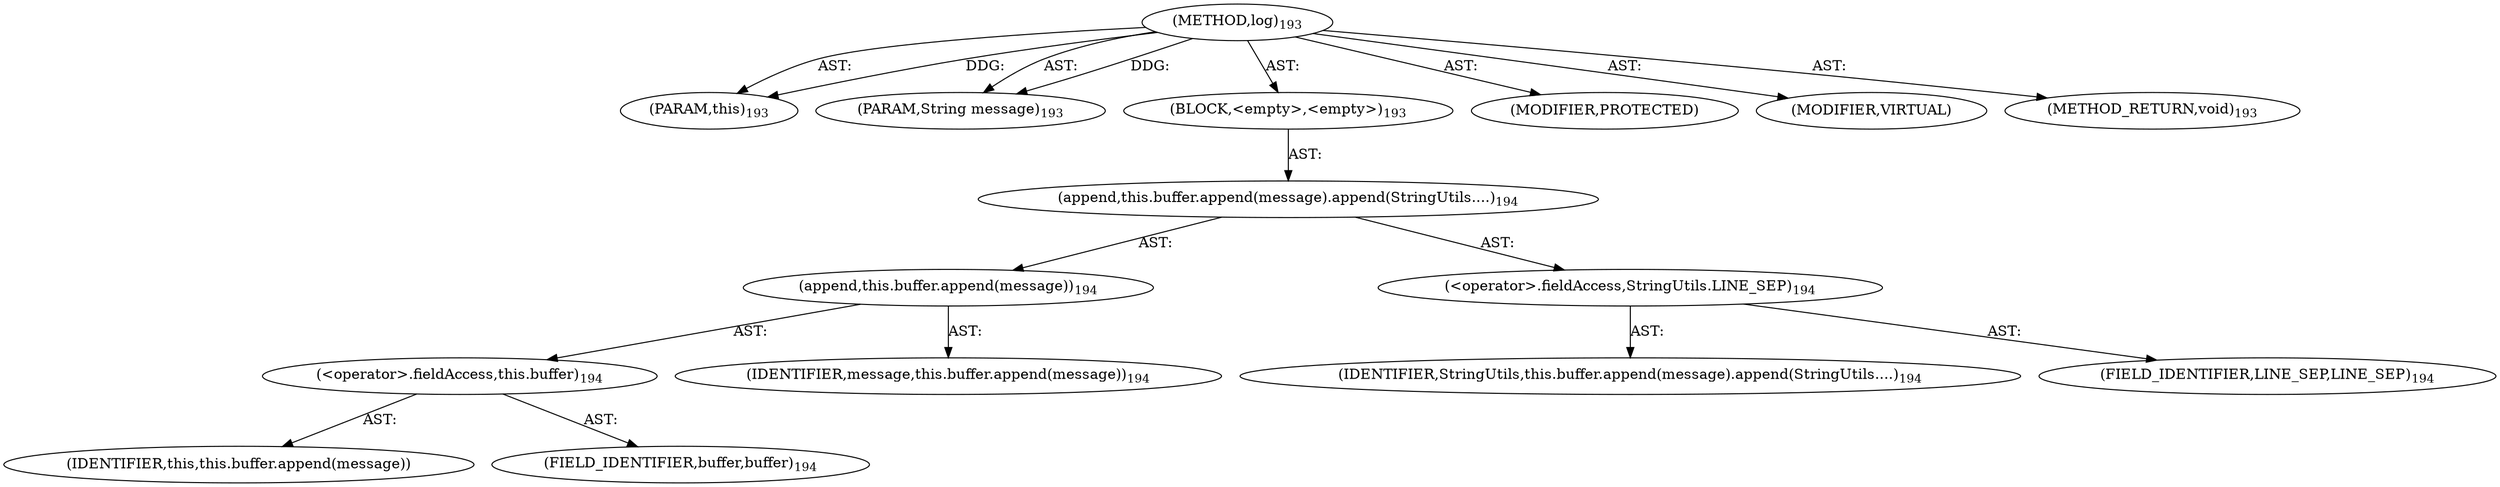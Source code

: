digraph "log" {  
"111669149697" [label = <(METHOD,log)<SUB>193</SUB>> ]
"115964116995" [label = <(PARAM,this)<SUB>193</SUB>> ]
"115964116996" [label = <(PARAM,String message)<SUB>193</SUB>> ]
"25769803790" [label = <(BLOCK,&lt;empty&gt;,&lt;empty&gt;)<SUB>193</SUB>> ]
"30064771152" [label = <(append,this.buffer.append(message).append(StringUtils....)<SUB>194</SUB>> ]
"30064771153" [label = <(append,this.buffer.append(message))<SUB>194</SUB>> ]
"30064771154" [label = <(&lt;operator&gt;.fieldAccess,this.buffer)<SUB>194</SUB>> ]
"68719476840" [label = <(IDENTIFIER,this,this.buffer.append(message))> ]
"55834574853" [label = <(FIELD_IDENTIFIER,buffer,buffer)<SUB>194</SUB>> ]
"68719476841" [label = <(IDENTIFIER,message,this.buffer.append(message))<SUB>194</SUB>> ]
"30064771155" [label = <(&lt;operator&gt;.fieldAccess,StringUtils.LINE_SEP)<SUB>194</SUB>> ]
"68719476842" [label = <(IDENTIFIER,StringUtils,this.buffer.append(message).append(StringUtils....)<SUB>194</SUB>> ]
"55834574854" [label = <(FIELD_IDENTIFIER,LINE_SEP,LINE_SEP)<SUB>194</SUB>> ]
"133143986179" [label = <(MODIFIER,PROTECTED)> ]
"133143986180" [label = <(MODIFIER,VIRTUAL)> ]
"128849018881" [label = <(METHOD_RETURN,void)<SUB>193</SUB>> ]
  "111669149697" -> "115964116995"  [ label = "AST: "] 
  "111669149697" -> "115964116996"  [ label = "AST: "] 
  "111669149697" -> "25769803790"  [ label = "AST: "] 
  "111669149697" -> "133143986179"  [ label = "AST: "] 
  "111669149697" -> "133143986180"  [ label = "AST: "] 
  "111669149697" -> "128849018881"  [ label = "AST: "] 
  "25769803790" -> "30064771152"  [ label = "AST: "] 
  "30064771152" -> "30064771153"  [ label = "AST: "] 
  "30064771152" -> "30064771155"  [ label = "AST: "] 
  "30064771153" -> "30064771154"  [ label = "AST: "] 
  "30064771153" -> "68719476841"  [ label = "AST: "] 
  "30064771154" -> "68719476840"  [ label = "AST: "] 
  "30064771154" -> "55834574853"  [ label = "AST: "] 
  "30064771155" -> "68719476842"  [ label = "AST: "] 
  "30064771155" -> "55834574854"  [ label = "AST: "] 
  "111669149697" -> "115964116995"  [ label = "DDG: "] 
  "111669149697" -> "115964116996"  [ label = "DDG: "] 
}
